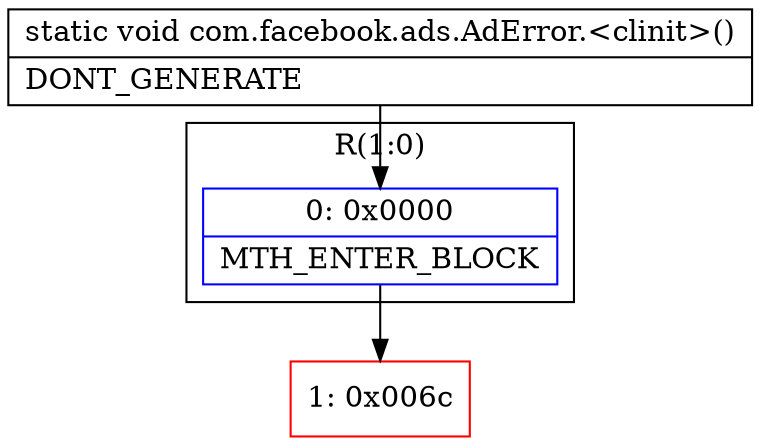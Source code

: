 digraph "CFG forcom.facebook.ads.AdError.\<clinit\>()V" {
subgraph cluster_Region_1157654025 {
label = "R(1:0)";
node [shape=record,color=blue];
Node_0 [shape=record,label="{0\:\ 0x0000|MTH_ENTER_BLOCK\l}"];
}
Node_1 [shape=record,color=red,label="{1\:\ 0x006c}"];
MethodNode[shape=record,label="{static void com.facebook.ads.AdError.\<clinit\>()  | DONT_GENERATE\l}"];
MethodNode -> Node_0;
Node_0 -> Node_1;
}

